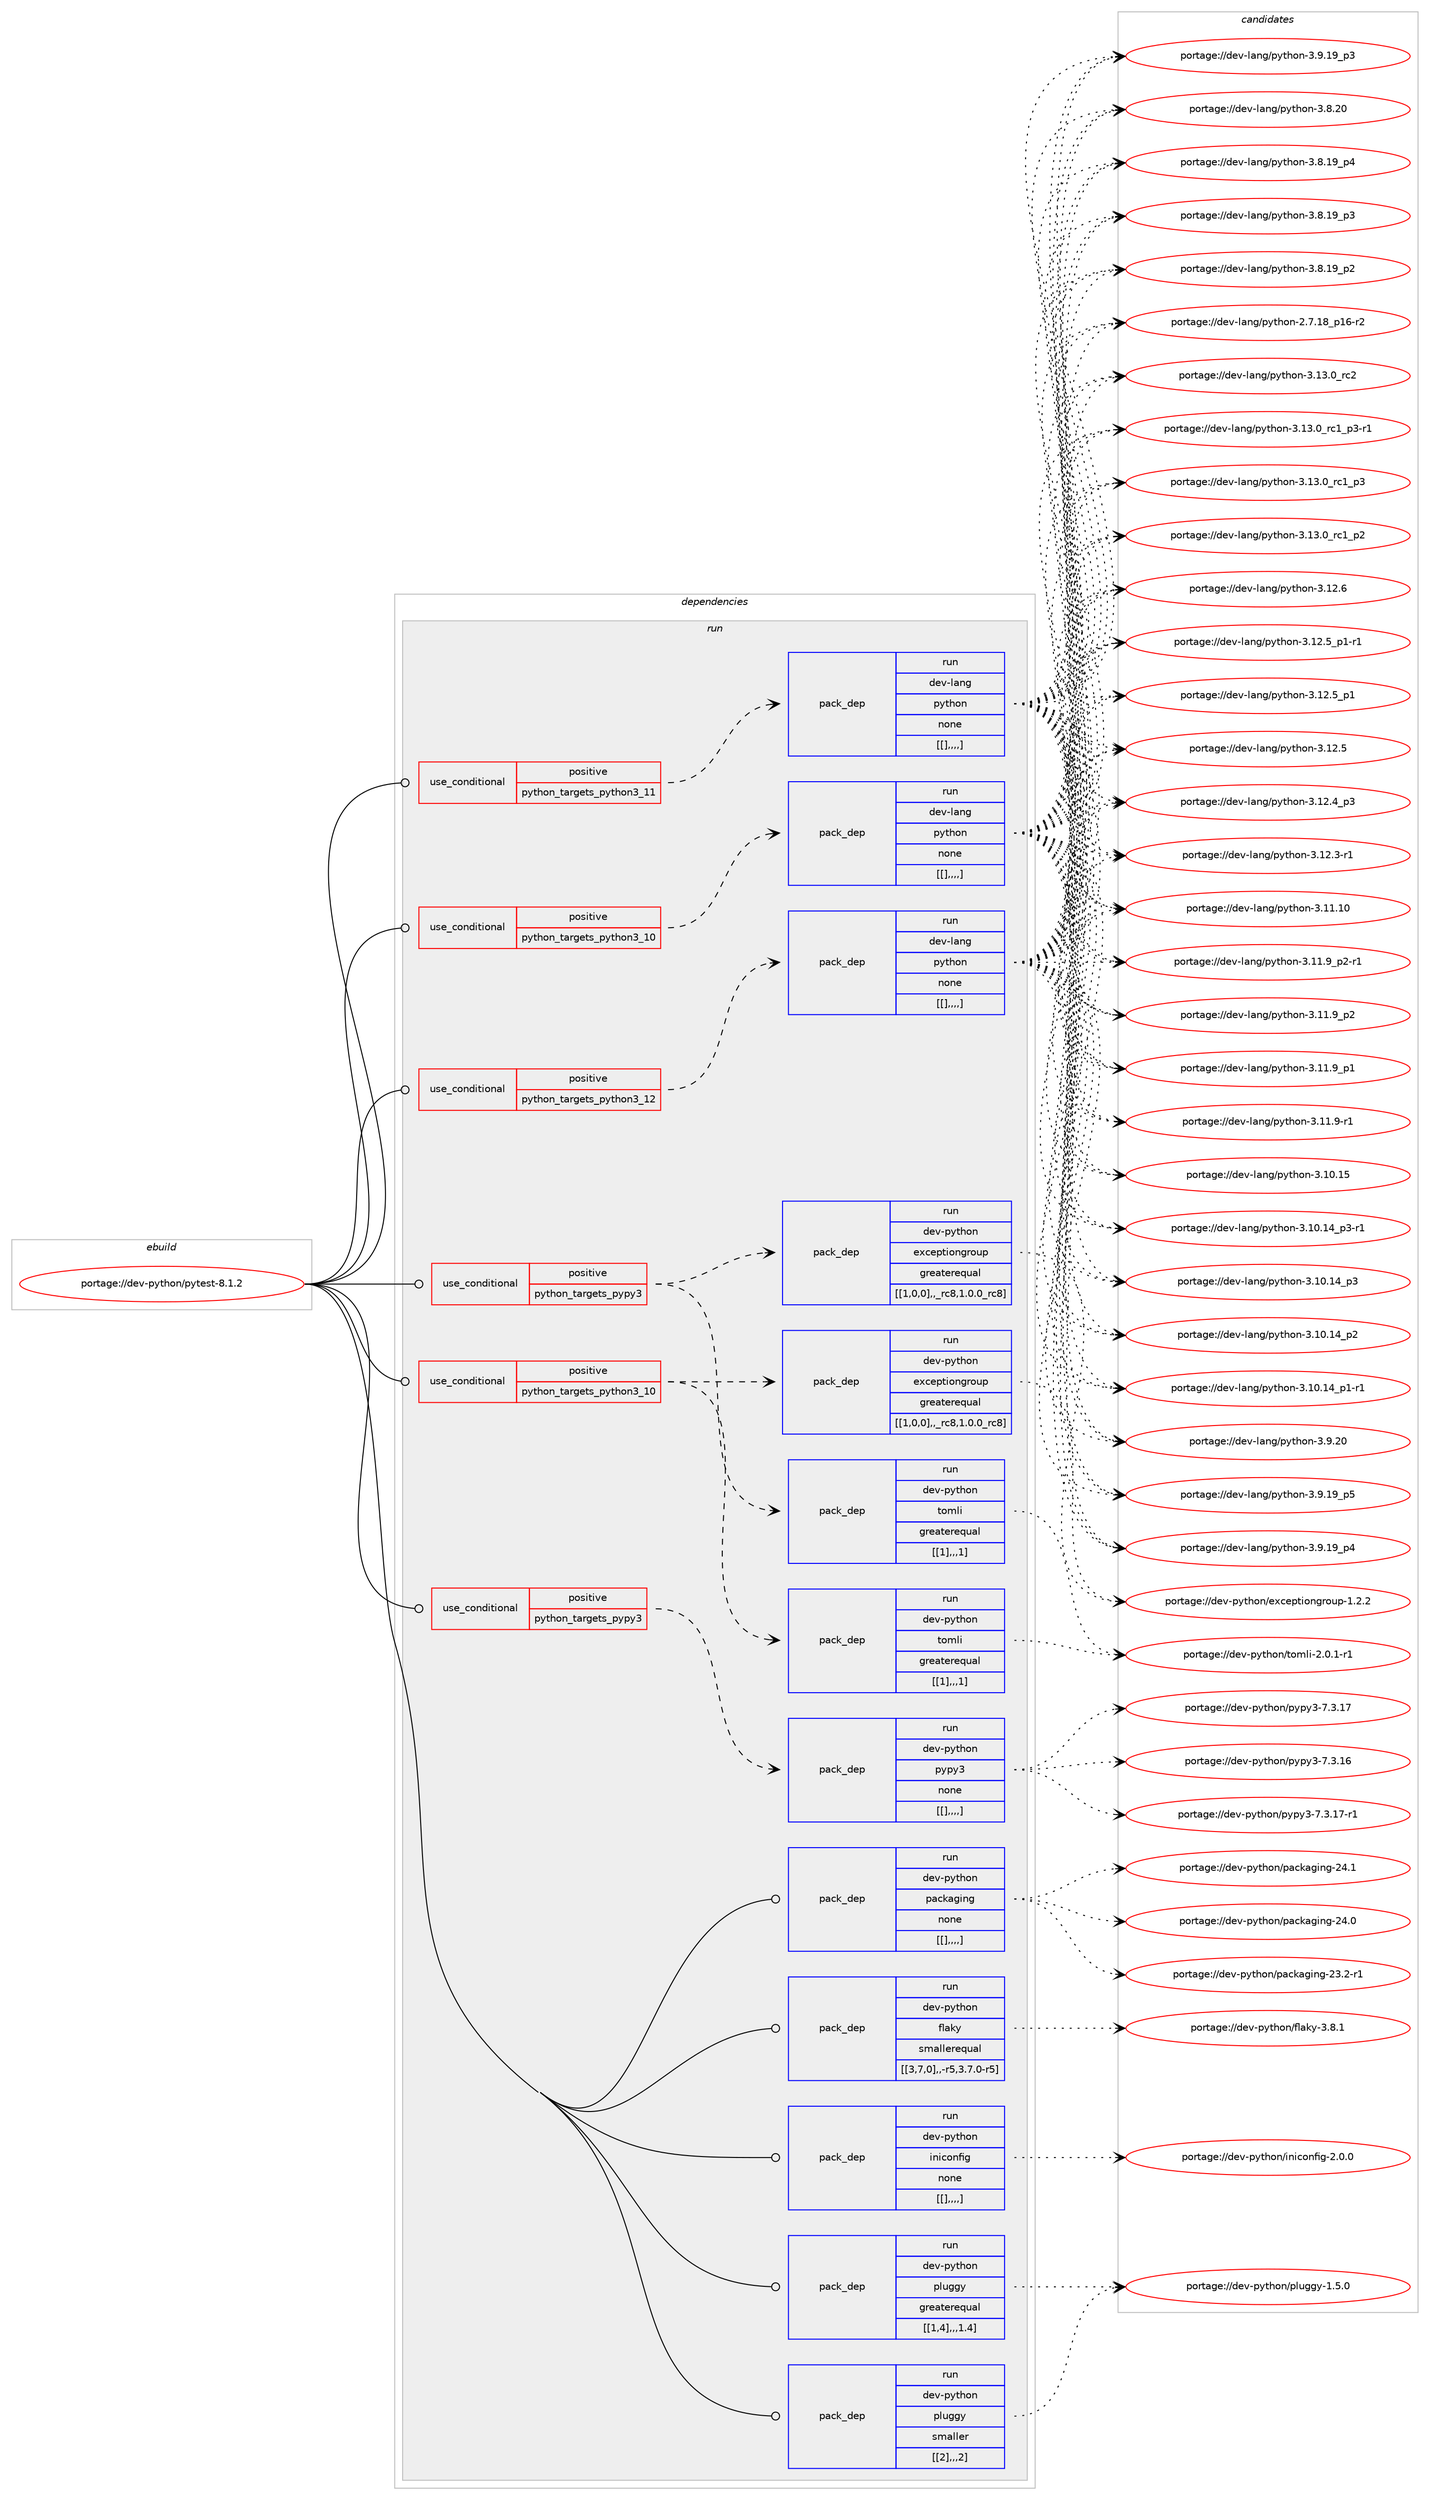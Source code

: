 digraph prolog {

# *************
# Graph options
# *************

newrank=true;
concentrate=true;
compound=true;
graph [rankdir=LR,fontname=Helvetica,fontsize=10,ranksep=1.5];#, ranksep=2.5, nodesep=0.2];
edge  [arrowhead=vee];
node  [fontname=Helvetica,fontsize=10];

# **********
# The ebuild
# **********

subgraph cluster_leftcol {
color=gray;
label=<<i>ebuild</i>>;
id [label="portage://dev-python/pytest-8.1.2", color=red, width=4, href="../dev-python/pytest-8.1.2.svg"];
}

# ****************
# The dependencies
# ****************

subgraph cluster_midcol {
color=gray;
label=<<i>dependencies</i>>;
subgraph cluster_compile {
fillcolor="#eeeeee";
style=filled;
label=<<i>compile</i>>;
}
subgraph cluster_compileandrun {
fillcolor="#eeeeee";
style=filled;
label=<<i>compile and run</i>>;
}
subgraph cluster_run {
fillcolor="#eeeeee";
style=filled;
label=<<i>run</i>>;
subgraph cond38707 {
dependency160571 [label=<<TABLE BORDER="0" CELLBORDER="1" CELLSPACING="0" CELLPADDING="4"><TR><TD ROWSPAN="3" CELLPADDING="10">use_conditional</TD></TR><TR><TD>positive</TD></TR><TR><TD>python_targets_pypy3</TD></TR></TABLE>>, shape=none, color=red];
subgraph pack120608 {
dependency160572 [label=<<TABLE BORDER="0" CELLBORDER="1" CELLSPACING="0" CELLPADDING="4" WIDTH="220"><TR><TD ROWSPAN="6" CELLPADDING="30">pack_dep</TD></TR><TR><TD WIDTH="110">run</TD></TR><TR><TD>dev-python</TD></TR><TR><TD>exceptiongroup</TD></TR><TR><TD>greaterequal</TD></TR><TR><TD>[[1,0,0],,_rc8,1.0.0_rc8]</TD></TR></TABLE>>, shape=none, color=blue];
}
dependency160571:e -> dependency160572:w [weight=20,style="dashed",arrowhead="vee"];
subgraph pack120609 {
dependency160573 [label=<<TABLE BORDER="0" CELLBORDER="1" CELLSPACING="0" CELLPADDING="4" WIDTH="220"><TR><TD ROWSPAN="6" CELLPADDING="30">pack_dep</TD></TR><TR><TD WIDTH="110">run</TD></TR><TR><TD>dev-python</TD></TR><TR><TD>tomli</TD></TR><TR><TD>greaterequal</TD></TR><TR><TD>[[1],,,1]</TD></TR></TABLE>>, shape=none, color=blue];
}
dependency160571:e -> dependency160573:w [weight=20,style="dashed",arrowhead="vee"];
}
id:e -> dependency160571:w [weight=20,style="solid",arrowhead="odot"];
subgraph cond38708 {
dependency160574 [label=<<TABLE BORDER="0" CELLBORDER="1" CELLSPACING="0" CELLPADDING="4"><TR><TD ROWSPAN="3" CELLPADDING="10">use_conditional</TD></TR><TR><TD>positive</TD></TR><TR><TD>python_targets_pypy3</TD></TR></TABLE>>, shape=none, color=red];
subgraph pack120610 {
dependency160575 [label=<<TABLE BORDER="0" CELLBORDER="1" CELLSPACING="0" CELLPADDING="4" WIDTH="220"><TR><TD ROWSPAN="6" CELLPADDING="30">pack_dep</TD></TR><TR><TD WIDTH="110">run</TD></TR><TR><TD>dev-python</TD></TR><TR><TD>pypy3</TD></TR><TR><TD>none</TD></TR><TR><TD>[[],,,,]</TD></TR></TABLE>>, shape=none, color=blue];
}
dependency160574:e -> dependency160575:w [weight=20,style="dashed",arrowhead="vee"];
}
id:e -> dependency160574:w [weight=20,style="solid",arrowhead="odot"];
subgraph cond38709 {
dependency160576 [label=<<TABLE BORDER="0" CELLBORDER="1" CELLSPACING="0" CELLPADDING="4"><TR><TD ROWSPAN="3" CELLPADDING="10">use_conditional</TD></TR><TR><TD>positive</TD></TR><TR><TD>python_targets_python3_10</TD></TR></TABLE>>, shape=none, color=red];
subgraph pack120611 {
dependency160577 [label=<<TABLE BORDER="0" CELLBORDER="1" CELLSPACING="0" CELLPADDING="4" WIDTH="220"><TR><TD ROWSPAN="6" CELLPADDING="30">pack_dep</TD></TR><TR><TD WIDTH="110">run</TD></TR><TR><TD>dev-lang</TD></TR><TR><TD>python</TD></TR><TR><TD>none</TD></TR><TR><TD>[[],,,,]</TD></TR></TABLE>>, shape=none, color=blue];
}
dependency160576:e -> dependency160577:w [weight=20,style="dashed",arrowhead="vee"];
}
id:e -> dependency160576:w [weight=20,style="solid",arrowhead="odot"];
subgraph cond38710 {
dependency160578 [label=<<TABLE BORDER="0" CELLBORDER="1" CELLSPACING="0" CELLPADDING="4"><TR><TD ROWSPAN="3" CELLPADDING="10">use_conditional</TD></TR><TR><TD>positive</TD></TR><TR><TD>python_targets_python3_10</TD></TR></TABLE>>, shape=none, color=red];
subgraph pack120612 {
dependency160579 [label=<<TABLE BORDER="0" CELLBORDER="1" CELLSPACING="0" CELLPADDING="4" WIDTH="220"><TR><TD ROWSPAN="6" CELLPADDING="30">pack_dep</TD></TR><TR><TD WIDTH="110">run</TD></TR><TR><TD>dev-python</TD></TR><TR><TD>exceptiongroup</TD></TR><TR><TD>greaterequal</TD></TR><TR><TD>[[1,0,0],,_rc8,1.0.0_rc8]</TD></TR></TABLE>>, shape=none, color=blue];
}
dependency160578:e -> dependency160579:w [weight=20,style="dashed",arrowhead="vee"];
subgraph pack120613 {
dependency160580 [label=<<TABLE BORDER="0" CELLBORDER="1" CELLSPACING="0" CELLPADDING="4" WIDTH="220"><TR><TD ROWSPAN="6" CELLPADDING="30">pack_dep</TD></TR><TR><TD WIDTH="110">run</TD></TR><TR><TD>dev-python</TD></TR><TR><TD>tomli</TD></TR><TR><TD>greaterequal</TD></TR><TR><TD>[[1],,,1]</TD></TR></TABLE>>, shape=none, color=blue];
}
dependency160578:e -> dependency160580:w [weight=20,style="dashed",arrowhead="vee"];
}
id:e -> dependency160578:w [weight=20,style="solid",arrowhead="odot"];
subgraph cond38711 {
dependency160581 [label=<<TABLE BORDER="0" CELLBORDER="1" CELLSPACING="0" CELLPADDING="4"><TR><TD ROWSPAN="3" CELLPADDING="10">use_conditional</TD></TR><TR><TD>positive</TD></TR><TR><TD>python_targets_python3_11</TD></TR></TABLE>>, shape=none, color=red];
subgraph pack120614 {
dependency160582 [label=<<TABLE BORDER="0" CELLBORDER="1" CELLSPACING="0" CELLPADDING="4" WIDTH="220"><TR><TD ROWSPAN="6" CELLPADDING="30">pack_dep</TD></TR><TR><TD WIDTH="110">run</TD></TR><TR><TD>dev-lang</TD></TR><TR><TD>python</TD></TR><TR><TD>none</TD></TR><TR><TD>[[],,,,]</TD></TR></TABLE>>, shape=none, color=blue];
}
dependency160581:e -> dependency160582:w [weight=20,style="dashed",arrowhead="vee"];
}
id:e -> dependency160581:w [weight=20,style="solid",arrowhead="odot"];
subgraph cond38712 {
dependency160583 [label=<<TABLE BORDER="0" CELLBORDER="1" CELLSPACING="0" CELLPADDING="4"><TR><TD ROWSPAN="3" CELLPADDING="10">use_conditional</TD></TR><TR><TD>positive</TD></TR><TR><TD>python_targets_python3_12</TD></TR></TABLE>>, shape=none, color=red];
subgraph pack120615 {
dependency160584 [label=<<TABLE BORDER="0" CELLBORDER="1" CELLSPACING="0" CELLPADDING="4" WIDTH="220"><TR><TD ROWSPAN="6" CELLPADDING="30">pack_dep</TD></TR><TR><TD WIDTH="110">run</TD></TR><TR><TD>dev-lang</TD></TR><TR><TD>python</TD></TR><TR><TD>none</TD></TR><TR><TD>[[],,,,]</TD></TR></TABLE>>, shape=none, color=blue];
}
dependency160583:e -> dependency160584:w [weight=20,style="dashed",arrowhead="vee"];
}
id:e -> dependency160583:w [weight=20,style="solid",arrowhead="odot"];
subgraph pack120616 {
dependency160585 [label=<<TABLE BORDER="0" CELLBORDER="1" CELLSPACING="0" CELLPADDING="4" WIDTH="220"><TR><TD ROWSPAN="6" CELLPADDING="30">pack_dep</TD></TR><TR><TD WIDTH="110">run</TD></TR><TR><TD>dev-python</TD></TR><TR><TD>iniconfig</TD></TR><TR><TD>none</TD></TR><TR><TD>[[],,,,]</TD></TR></TABLE>>, shape=none, color=blue];
}
id:e -> dependency160585:w [weight=20,style="solid",arrowhead="odot"];
subgraph pack120617 {
dependency160586 [label=<<TABLE BORDER="0" CELLBORDER="1" CELLSPACING="0" CELLPADDING="4" WIDTH="220"><TR><TD ROWSPAN="6" CELLPADDING="30">pack_dep</TD></TR><TR><TD WIDTH="110">run</TD></TR><TR><TD>dev-python</TD></TR><TR><TD>packaging</TD></TR><TR><TD>none</TD></TR><TR><TD>[[],,,,]</TD></TR></TABLE>>, shape=none, color=blue];
}
id:e -> dependency160586:w [weight=20,style="solid",arrowhead="odot"];
subgraph pack120618 {
dependency160587 [label=<<TABLE BORDER="0" CELLBORDER="1" CELLSPACING="0" CELLPADDING="4" WIDTH="220"><TR><TD ROWSPAN="6" CELLPADDING="30">pack_dep</TD></TR><TR><TD WIDTH="110">run</TD></TR><TR><TD>dev-python</TD></TR><TR><TD>pluggy</TD></TR><TR><TD>greaterequal</TD></TR><TR><TD>[[1,4],,,1.4]</TD></TR></TABLE>>, shape=none, color=blue];
}
id:e -> dependency160587:w [weight=20,style="solid",arrowhead="odot"];
subgraph pack120619 {
dependency160588 [label=<<TABLE BORDER="0" CELLBORDER="1" CELLSPACING="0" CELLPADDING="4" WIDTH="220"><TR><TD ROWSPAN="6" CELLPADDING="30">pack_dep</TD></TR><TR><TD WIDTH="110">run</TD></TR><TR><TD>dev-python</TD></TR><TR><TD>pluggy</TD></TR><TR><TD>smaller</TD></TR><TR><TD>[[2],,,2]</TD></TR></TABLE>>, shape=none, color=blue];
}
id:e -> dependency160588:w [weight=20,style="solid",arrowhead="odot"];
subgraph pack120620 {
dependency160589 [label=<<TABLE BORDER="0" CELLBORDER="1" CELLSPACING="0" CELLPADDING="4" WIDTH="220"><TR><TD ROWSPAN="6" CELLPADDING="30">pack_dep</TD></TR><TR><TD WIDTH="110">run</TD></TR><TR><TD>dev-python</TD></TR><TR><TD>flaky</TD></TR><TR><TD>smallerequal</TD></TR><TR><TD>[[3,7,0],,-r5,3.7.0-r5]</TD></TR></TABLE>>, shape=none, color=blue];
}
id:e -> dependency160589:w [weight=20,style="solid",arrowhead="odot"];
}
}

# **************
# The candidates
# **************

subgraph cluster_choices {
rank=same;
color=gray;
label=<<i>candidates</i>>;

subgraph choice120608 {
color=black;
nodesep=1;
choice100101118451121211161041111104710112099101112116105111110103114111117112454946504650 [label="portage://dev-python/exceptiongroup-1.2.2", color=red, width=4,href="../dev-python/exceptiongroup-1.2.2.svg"];
dependency160572:e -> choice100101118451121211161041111104710112099101112116105111110103114111117112454946504650:w [style=dotted,weight="100"];
}
subgraph choice120609 {
color=black;
nodesep=1;
choice10010111845112121116104111110471161111091081054550464846494511449 [label="portage://dev-python/tomli-2.0.1-r1", color=red, width=4,href="../dev-python/tomli-2.0.1-r1.svg"];
dependency160573:e -> choice10010111845112121116104111110471161111091081054550464846494511449:w [style=dotted,weight="100"];
}
subgraph choice120610 {
color=black;
nodesep=1;
choice100101118451121211161041111104711212111212151455546514649554511449 [label="portage://dev-python/pypy3-7.3.17-r1", color=red, width=4,href="../dev-python/pypy3-7.3.17-r1.svg"];
choice10010111845112121116104111110471121211121215145554651464955 [label="portage://dev-python/pypy3-7.3.17", color=red, width=4,href="../dev-python/pypy3-7.3.17.svg"];
choice10010111845112121116104111110471121211121215145554651464954 [label="portage://dev-python/pypy3-7.3.16", color=red, width=4,href="../dev-python/pypy3-7.3.16.svg"];
dependency160575:e -> choice100101118451121211161041111104711212111212151455546514649554511449:w [style=dotted,weight="100"];
dependency160575:e -> choice10010111845112121116104111110471121211121215145554651464955:w [style=dotted,weight="100"];
dependency160575:e -> choice10010111845112121116104111110471121211121215145554651464954:w [style=dotted,weight="100"];
}
subgraph choice120611 {
color=black;
nodesep=1;
choice10010111845108971101034711212111610411111045514649514648951149950 [label="portage://dev-lang/python-3.13.0_rc2", color=red, width=4,href="../dev-lang/python-3.13.0_rc2.svg"];
choice1001011184510897110103471121211161041111104551464951464895114994995112514511449 [label="portage://dev-lang/python-3.13.0_rc1_p3-r1", color=red, width=4,href="../dev-lang/python-3.13.0_rc1_p3-r1.svg"];
choice100101118451089711010347112121116104111110455146495146489511499499511251 [label="portage://dev-lang/python-3.13.0_rc1_p3", color=red, width=4,href="../dev-lang/python-3.13.0_rc1_p3.svg"];
choice100101118451089711010347112121116104111110455146495146489511499499511250 [label="portage://dev-lang/python-3.13.0_rc1_p2", color=red, width=4,href="../dev-lang/python-3.13.0_rc1_p2.svg"];
choice10010111845108971101034711212111610411111045514649504654 [label="portage://dev-lang/python-3.12.6", color=red, width=4,href="../dev-lang/python-3.12.6.svg"];
choice1001011184510897110103471121211161041111104551464950465395112494511449 [label="portage://dev-lang/python-3.12.5_p1-r1", color=red, width=4,href="../dev-lang/python-3.12.5_p1-r1.svg"];
choice100101118451089711010347112121116104111110455146495046539511249 [label="portage://dev-lang/python-3.12.5_p1", color=red, width=4,href="../dev-lang/python-3.12.5_p1.svg"];
choice10010111845108971101034711212111610411111045514649504653 [label="portage://dev-lang/python-3.12.5", color=red, width=4,href="../dev-lang/python-3.12.5.svg"];
choice100101118451089711010347112121116104111110455146495046529511251 [label="portage://dev-lang/python-3.12.4_p3", color=red, width=4,href="../dev-lang/python-3.12.4_p3.svg"];
choice100101118451089711010347112121116104111110455146495046514511449 [label="portage://dev-lang/python-3.12.3-r1", color=red, width=4,href="../dev-lang/python-3.12.3-r1.svg"];
choice1001011184510897110103471121211161041111104551464949464948 [label="portage://dev-lang/python-3.11.10", color=red, width=4,href="../dev-lang/python-3.11.10.svg"];
choice1001011184510897110103471121211161041111104551464949465795112504511449 [label="portage://dev-lang/python-3.11.9_p2-r1", color=red, width=4,href="../dev-lang/python-3.11.9_p2-r1.svg"];
choice100101118451089711010347112121116104111110455146494946579511250 [label="portage://dev-lang/python-3.11.9_p2", color=red, width=4,href="../dev-lang/python-3.11.9_p2.svg"];
choice100101118451089711010347112121116104111110455146494946579511249 [label="portage://dev-lang/python-3.11.9_p1", color=red, width=4,href="../dev-lang/python-3.11.9_p1.svg"];
choice100101118451089711010347112121116104111110455146494946574511449 [label="portage://dev-lang/python-3.11.9-r1", color=red, width=4,href="../dev-lang/python-3.11.9-r1.svg"];
choice1001011184510897110103471121211161041111104551464948464953 [label="portage://dev-lang/python-3.10.15", color=red, width=4,href="../dev-lang/python-3.10.15.svg"];
choice100101118451089711010347112121116104111110455146494846495295112514511449 [label="portage://dev-lang/python-3.10.14_p3-r1", color=red, width=4,href="../dev-lang/python-3.10.14_p3-r1.svg"];
choice10010111845108971101034711212111610411111045514649484649529511251 [label="portage://dev-lang/python-3.10.14_p3", color=red, width=4,href="../dev-lang/python-3.10.14_p3.svg"];
choice10010111845108971101034711212111610411111045514649484649529511250 [label="portage://dev-lang/python-3.10.14_p2", color=red, width=4,href="../dev-lang/python-3.10.14_p2.svg"];
choice100101118451089711010347112121116104111110455146494846495295112494511449 [label="portage://dev-lang/python-3.10.14_p1-r1", color=red, width=4,href="../dev-lang/python-3.10.14_p1-r1.svg"];
choice10010111845108971101034711212111610411111045514657465048 [label="portage://dev-lang/python-3.9.20", color=red, width=4,href="../dev-lang/python-3.9.20.svg"];
choice100101118451089711010347112121116104111110455146574649579511253 [label="portage://dev-lang/python-3.9.19_p5", color=red, width=4,href="../dev-lang/python-3.9.19_p5.svg"];
choice100101118451089711010347112121116104111110455146574649579511252 [label="portage://dev-lang/python-3.9.19_p4", color=red, width=4,href="../dev-lang/python-3.9.19_p4.svg"];
choice100101118451089711010347112121116104111110455146574649579511251 [label="portage://dev-lang/python-3.9.19_p3", color=red, width=4,href="../dev-lang/python-3.9.19_p3.svg"];
choice10010111845108971101034711212111610411111045514656465048 [label="portage://dev-lang/python-3.8.20", color=red, width=4,href="../dev-lang/python-3.8.20.svg"];
choice100101118451089711010347112121116104111110455146564649579511252 [label="portage://dev-lang/python-3.8.19_p4", color=red, width=4,href="../dev-lang/python-3.8.19_p4.svg"];
choice100101118451089711010347112121116104111110455146564649579511251 [label="portage://dev-lang/python-3.8.19_p3", color=red, width=4,href="../dev-lang/python-3.8.19_p3.svg"];
choice100101118451089711010347112121116104111110455146564649579511250 [label="portage://dev-lang/python-3.8.19_p2", color=red, width=4,href="../dev-lang/python-3.8.19_p2.svg"];
choice100101118451089711010347112121116104111110455046554649569511249544511450 [label="portage://dev-lang/python-2.7.18_p16-r2", color=red, width=4,href="../dev-lang/python-2.7.18_p16-r2.svg"];
dependency160577:e -> choice10010111845108971101034711212111610411111045514649514648951149950:w [style=dotted,weight="100"];
dependency160577:e -> choice1001011184510897110103471121211161041111104551464951464895114994995112514511449:w [style=dotted,weight="100"];
dependency160577:e -> choice100101118451089711010347112121116104111110455146495146489511499499511251:w [style=dotted,weight="100"];
dependency160577:e -> choice100101118451089711010347112121116104111110455146495146489511499499511250:w [style=dotted,weight="100"];
dependency160577:e -> choice10010111845108971101034711212111610411111045514649504654:w [style=dotted,weight="100"];
dependency160577:e -> choice1001011184510897110103471121211161041111104551464950465395112494511449:w [style=dotted,weight="100"];
dependency160577:e -> choice100101118451089711010347112121116104111110455146495046539511249:w [style=dotted,weight="100"];
dependency160577:e -> choice10010111845108971101034711212111610411111045514649504653:w [style=dotted,weight="100"];
dependency160577:e -> choice100101118451089711010347112121116104111110455146495046529511251:w [style=dotted,weight="100"];
dependency160577:e -> choice100101118451089711010347112121116104111110455146495046514511449:w [style=dotted,weight="100"];
dependency160577:e -> choice1001011184510897110103471121211161041111104551464949464948:w [style=dotted,weight="100"];
dependency160577:e -> choice1001011184510897110103471121211161041111104551464949465795112504511449:w [style=dotted,weight="100"];
dependency160577:e -> choice100101118451089711010347112121116104111110455146494946579511250:w [style=dotted,weight="100"];
dependency160577:e -> choice100101118451089711010347112121116104111110455146494946579511249:w [style=dotted,weight="100"];
dependency160577:e -> choice100101118451089711010347112121116104111110455146494946574511449:w [style=dotted,weight="100"];
dependency160577:e -> choice1001011184510897110103471121211161041111104551464948464953:w [style=dotted,weight="100"];
dependency160577:e -> choice100101118451089711010347112121116104111110455146494846495295112514511449:w [style=dotted,weight="100"];
dependency160577:e -> choice10010111845108971101034711212111610411111045514649484649529511251:w [style=dotted,weight="100"];
dependency160577:e -> choice10010111845108971101034711212111610411111045514649484649529511250:w [style=dotted,weight="100"];
dependency160577:e -> choice100101118451089711010347112121116104111110455146494846495295112494511449:w [style=dotted,weight="100"];
dependency160577:e -> choice10010111845108971101034711212111610411111045514657465048:w [style=dotted,weight="100"];
dependency160577:e -> choice100101118451089711010347112121116104111110455146574649579511253:w [style=dotted,weight="100"];
dependency160577:e -> choice100101118451089711010347112121116104111110455146574649579511252:w [style=dotted,weight="100"];
dependency160577:e -> choice100101118451089711010347112121116104111110455146574649579511251:w [style=dotted,weight="100"];
dependency160577:e -> choice10010111845108971101034711212111610411111045514656465048:w [style=dotted,weight="100"];
dependency160577:e -> choice100101118451089711010347112121116104111110455146564649579511252:w [style=dotted,weight="100"];
dependency160577:e -> choice100101118451089711010347112121116104111110455146564649579511251:w [style=dotted,weight="100"];
dependency160577:e -> choice100101118451089711010347112121116104111110455146564649579511250:w [style=dotted,weight="100"];
dependency160577:e -> choice100101118451089711010347112121116104111110455046554649569511249544511450:w [style=dotted,weight="100"];
}
subgraph choice120612 {
color=black;
nodesep=1;
choice100101118451121211161041111104710112099101112116105111110103114111117112454946504650 [label="portage://dev-python/exceptiongroup-1.2.2", color=red, width=4,href="../dev-python/exceptiongroup-1.2.2.svg"];
dependency160579:e -> choice100101118451121211161041111104710112099101112116105111110103114111117112454946504650:w [style=dotted,weight="100"];
}
subgraph choice120613 {
color=black;
nodesep=1;
choice10010111845112121116104111110471161111091081054550464846494511449 [label="portage://dev-python/tomli-2.0.1-r1", color=red, width=4,href="../dev-python/tomli-2.0.1-r1.svg"];
dependency160580:e -> choice10010111845112121116104111110471161111091081054550464846494511449:w [style=dotted,weight="100"];
}
subgraph choice120614 {
color=black;
nodesep=1;
choice10010111845108971101034711212111610411111045514649514648951149950 [label="portage://dev-lang/python-3.13.0_rc2", color=red, width=4,href="../dev-lang/python-3.13.0_rc2.svg"];
choice1001011184510897110103471121211161041111104551464951464895114994995112514511449 [label="portage://dev-lang/python-3.13.0_rc1_p3-r1", color=red, width=4,href="../dev-lang/python-3.13.0_rc1_p3-r1.svg"];
choice100101118451089711010347112121116104111110455146495146489511499499511251 [label="portage://dev-lang/python-3.13.0_rc1_p3", color=red, width=4,href="../dev-lang/python-3.13.0_rc1_p3.svg"];
choice100101118451089711010347112121116104111110455146495146489511499499511250 [label="portage://dev-lang/python-3.13.0_rc1_p2", color=red, width=4,href="../dev-lang/python-3.13.0_rc1_p2.svg"];
choice10010111845108971101034711212111610411111045514649504654 [label="portage://dev-lang/python-3.12.6", color=red, width=4,href="../dev-lang/python-3.12.6.svg"];
choice1001011184510897110103471121211161041111104551464950465395112494511449 [label="portage://dev-lang/python-3.12.5_p1-r1", color=red, width=4,href="../dev-lang/python-3.12.5_p1-r1.svg"];
choice100101118451089711010347112121116104111110455146495046539511249 [label="portage://dev-lang/python-3.12.5_p1", color=red, width=4,href="../dev-lang/python-3.12.5_p1.svg"];
choice10010111845108971101034711212111610411111045514649504653 [label="portage://dev-lang/python-3.12.5", color=red, width=4,href="../dev-lang/python-3.12.5.svg"];
choice100101118451089711010347112121116104111110455146495046529511251 [label="portage://dev-lang/python-3.12.4_p3", color=red, width=4,href="../dev-lang/python-3.12.4_p3.svg"];
choice100101118451089711010347112121116104111110455146495046514511449 [label="portage://dev-lang/python-3.12.3-r1", color=red, width=4,href="../dev-lang/python-3.12.3-r1.svg"];
choice1001011184510897110103471121211161041111104551464949464948 [label="portage://dev-lang/python-3.11.10", color=red, width=4,href="../dev-lang/python-3.11.10.svg"];
choice1001011184510897110103471121211161041111104551464949465795112504511449 [label="portage://dev-lang/python-3.11.9_p2-r1", color=red, width=4,href="../dev-lang/python-3.11.9_p2-r1.svg"];
choice100101118451089711010347112121116104111110455146494946579511250 [label="portage://dev-lang/python-3.11.9_p2", color=red, width=4,href="../dev-lang/python-3.11.9_p2.svg"];
choice100101118451089711010347112121116104111110455146494946579511249 [label="portage://dev-lang/python-3.11.9_p1", color=red, width=4,href="../dev-lang/python-3.11.9_p1.svg"];
choice100101118451089711010347112121116104111110455146494946574511449 [label="portage://dev-lang/python-3.11.9-r1", color=red, width=4,href="../dev-lang/python-3.11.9-r1.svg"];
choice1001011184510897110103471121211161041111104551464948464953 [label="portage://dev-lang/python-3.10.15", color=red, width=4,href="../dev-lang/python-3.10.15.svg"];
choice100101118451089711010347112121116104111110455146494846495295112514511449 [label="portage://dev-lang/python-3.10.14_p3-r1", color=red, width=4,href="../dev-lang/python-3.10.14_p3-r1.svg"];
choice10010111845108971101034711212111610411111045514649484649529511251 [label="portage://dev-lang/python-3.10.14_p3", color=red, width=4,href="../dev-lang/python-3.10.14_p3.svg"];
choice10010111845108971101034711212111610411111045514649484649529511250 [label="portage://dev-lang/python-3.10.14_p2", color=red, width=4,href="../dev-lang/python-3.10.14_p2.svg"];
choice100101118451089711010347112121116104111110455146494846495295112494511449 [label="portage://dev-lang/python-3.10.14_p1-r1", color=red, width=4,href="../dev-lang/python-3.10.14_p1-r1.svg"];
choice10010111845108971101034711212111610411111045514657465048 [label="portage://dev-lang/python-3.9.20", color=red, width=4,href="../dev-lang/python-3.9.20.svg"];
choice100101118451089711010347112121116104111110455146574649579511253 [label="portage://dev-lang/python-3.9.19_p5", color=red, width=4,href="../dev-lang/python-3.9.19_p5.svg"];
choice100101118451089711010347112121116104111110455146574649579511252 [label="portage://dev-lang/python-3.9.19_p4", color=red, width=4,href="../dev-lang/python-3.9.19_p4.svg"];
choice100101118451089711010347112121116104111110455146574649579511251 [label="portage://dev-lang/python-3.9.19_p3", color=red, width=4,href="../dev-lang/python-3.9.19_p3.svg"];
choice10010111845108971101034711212111610411111045514656465048 [label="portage://dev-lang/python-3.8.20", color=red, width=4,href="../dev-lang/python-3.8.20.svg"];
choice100101118451089711010347112121116104111110455146564649579511252 [label="portage://dev-lang/python-3.8.19_p4", color=red, width=4,href="../dev-lang/python-3.8.19_p4.svg"];
choice100101118451089711010347112121116104111110455146564649579511251 [label="portage://dev-lang/python-3.8.19_p3", color=red, width=4,href="../dev-lang/python-3.8.19_p3.svg"];
choice100101118451089711010347112121116104111110455146564649579511250 [label="portage://dev-lang/python-3.8.19_p2", color=red, width=4,href="../dev-lang/python-3.8.19_p2.svg"];
choice100101118451089711010347112121116104111110455046554649569511249544511450 [label="portage://dev-lang/python-2.7.18_p16-r2", color=red, width=4,href="../dev-lang/python-2.7.18_p16-r2.svg"];
dependency160582:e -> choice10010111845108971101034711212111610411111045514649514648951149950:w [style=dotted,weight="100"];
dependency160582:e -> choice1001011184510897110103471121211161041111104551464951464895114994995112514511449:w [style=dotted,weight="100"];
dependency160582:e -> choice100101118451089711010347112121116104111110455146495146489511499499511251:w [style=dotted,weight="100"];
dependency160582:e -> choice100101118451089711010347112121116104111110455146495146489511499499511250:w [style=dotted,weight="100"];
dependency160582:e -> choice10010111845108971101034711212111610411111045514649504654:w [style=dotted,weight="100"];
dependency160582:e -> choice1001011184510897110103471121211161041111104551464950465395112494511449:w [style=dotted,weight="100"];
dependency160582:e -> choice100101118451089711010347112121116104111110455146495046539511249:w [style=dotted,weight="100"];
dependency160582:e -> choice10010111845108971101034711212111610411111045514649504653:w [style=dotted,weight="100"];
dependency160582:e -> choice100101118451089711010347112121116104111110455146495046529511251:w [style=dotted,weight="100"];
dependency160582:e -> choice100101118451089711010347112121116104111110455146495046514511449:w [style=dotted,weight="100"];
dependency160582:e -> choice1001011184510897110103471121211161041111104551464949464948:w [style=dotted,weight="100"];
dependency160582:e -> choice1001011184510897110103471121211161041111104551464949465795112504511449:w [style=dotted,weight="100"];
dependency160582:e -> choice100101118451089711010347112121116104111110455146494946579511250:w [style=dotted,weight="100"];
dependency160582:e -> choice100101118451089711010347112121116104111110455146494946579511249:w [style=dotted,weight="100"];
dependency160582:e -> choice100101118451089711010347112121116104111110455146494946574511449:w [style=dotted,weight="100"];
dependency160582:e -> choice1001011184510897110103471121211161041111104551464948464953:w [style=dotted,weight="100"];
dependency160582:e -> choice100101118451089711010347112121116104111110455146494846495295112514511449:w [style=dotted,weight="100"];
dependency160582:e -> choice10010111845108971101034711212111610411111045514649484649529511251:w [style=dotted,weight="100"];
dependency160582:e -> choice10010111845108971101034711212111610411111045514649484649529511250:w [style=dotted,weight="100"];
dependency160582:e -> choice100101118451089711010347112121116104111110455146494846495295112494511449:w [style=dotted,weight="100"];
dependency160582:e -> choice10010111845108971101034711212111610411111045514657465048:w [style=dotted,weight="100"];
dependency160582:e -> choice100101118451089711010347112121116104111110455146574649579511253:w [style=dotted,weight="100"];
dependency160582:e -> choice100101118451089711010347112121116104111110455146574649579511252:w [style=dotted,weight="100"];
dependency160582:e -> choice100101118451089711010347112121116104111110455146574649579511251:w [style=dotted,weight="100"];
dependency160582:e -> choice10010111845108971101034711212111610411111045514656465048:w [style=dotted,weight="100"];
dependency160582:e -> choice100101118451089711010347112121116104111110455146564649579511252:w [style=dotted,weight="100"];
dependency160582:e -> choice100101118451089711010347112121116104111110455146564649579511251:w [style=dotted,weight="100"];
dependency160582:e -> choice100101118451089711010347112121116104111110455146564649579511250:w [style=dotted,weight="100"];
dependency160582:e -> choice100101118451089711010347112121116104111110455046554649569511249544511450:w [style=dotted,weight="100"];
}
subgraph choice120615 {
color=black;
nodesep=1;
choice10010111845108971101034711212111610411111045514649514648951149950 [label="portage://dev-lang/python-3.13.0_rc2", color=red, width=4,href="../dev-lang/python-3.13.0_rc2.svg"];
choice1001011184510897110103471121211161041111104551464951464895114994995112514511449 [label="portage://dev-lang/python-3.13.0_rc1_p3-r1", color=red, width=4,href="../dev-lang/python-3.13.0_rc1_p3-r1.svg"];
choice100101118451089711010347112121116104111110455146495146489511499499511251 [label="portage://dev-lang/python-3.13.0_rc1_p3", color=red, width=4,href="../dev-lang/python-3.13.0_rc1_p3.svg"];
choice100101118451089711010347112121116104111110455146495146489511499499511250 [label="portage://dev-lang/python-3.13.0_rc1_p2", color=red, width=4,href="../dev-lang/python-3.13.0_rc1_p2.svg"];
choice10010111845108971101034711212111610411111045514649504654 [label="portage://dev-lang/python-3.12.6", color=red, width=4,href="../dev-lang/python-3.12.6.svg"];
choice1001011184510897110103471121211161041111104551464950465395112494511449 [label="portage://dev-lang/python-3.12.5_p1-r1", color=red, width=4,href="../dev-lang/python-3.12.5_p1-r1.svg"];
choice100101118451089711010347112121116104111110455146495046539511249 [label="portage://dev-lang/python-3.12.5_p1", color=red, width=4,href="../dev-lang/python-3.12.5_p1.svg"];
choice10010111845108971101034711212111610411111045514649504653 [label="portage://dev-lang/python-3.12.5", color=red, width=4,href="../dev-lang/python-3.12.5.svg"];
choice100101118451089711010347112121116104111110455146495046529511251 [label="portage://dev-lang/python-3.12.4_p3", color=red, width=4,href="../dev-lang/python-3.12.4_p3.svg"];
choice100101118451089711010347112121116104111110455146495046514511449 [label="portage://dev-lang/python-3.12.3-r1", color=red, width=4,href="../dev-lang/python-3.12.3-r1.svg"];
choice1001011184510897110103471121211161041111104551464949464948 [label="portage://dev-lang/python-3.11.10", color=red, width=4,href="../dev-lang/python-3.11.10.svg"];
choice1001011184510897110103471121211161041111104551464949465795112504511449 [label="portage://dev-lang/python-3.11.9_p2-r1", color=red, width=4,href="../dev-lang/python-3.11.9_p2-r1.svg"];
choice100101118451089711010347112121116104111110455146494946579511250 [label="portage://dev-lang/python-3.11.9_p2", color=red, width=4,href="../dev-lang/python-3.11.9_p2.svg"];
choice100101118451089711010347112121116104111110455146494946579511249 [label="portage://dev-lang/python-3.11.9_p1", color=red, width=4,href="../dev-lang/python-3.11.9_p1.svg"];
choice100101118451089711010347112121116104111110455146494946574511449 [label="portage://dev-lang/python-3.11.9-r1", color=red, width=4,href="../dev-lang/python-3.11.9-r1.svg"];
choice1001011184510897110103471121211161041111104551464948464953 [label="portage://dev-lang/python-3.10.15", color=red, width=4,href="../dev-lang/python-3.10.15.svg"];
choice100101118451089711010347112121116104111110455146494846495295112514511449 [label="portage://dev-lang/python-3.10.14_p3-r1", color=red, width=4,href="../dev-lang/python-3.10.14_p3-r1.svg"];
choice10010111845108971101034711212111610411111045514649484649529511251 [label="portage://dev-lang/python-3.10.14_p3", color=red, width=4,href="../dev-lang/python-3.10.14_p3.svg"];
choice10010111845108971101034711212111610411111045514649484649529511250 [label="portage://dev-lang/python-3.10.14_p2", color=red, width=4,href="../dev-lang/python-3.10.14_p2.svg"];
choice100101118451089711010347112121116104111110455146494846495295112494511449 [label="portage://dev-lang/python-3.10.14_p1-r1", color=red, width=4,href="../dev-lang/python-3.10.14_p1-r1.svg"];
choice10010111845108971101034711212111610411111045514657465048 [label="portage://dev-lang/python-3.9.20", color=red, width=4,href="../dev-lang/python-3.9.20.svg"];
choice100101118451089711010347112121116104111110455146574649579511253 [label="portage://dev-lang/python-3.9.19_p5", color=red, width=4,href="../dev-lang/python-3.9.19_p5.svg"];
choice100101118451089711010347112121116104111110455146574649579511252 [label="portage://dev-lang/python-3.9.19_p4", color=red, width=4,href="../dev-lang/python-3.9.19_p4.svg"];
choice100101118451089711010347112121116104111110455146574649579511251 [label="portage://dev-lang/python-3.9.19_p3", color=red, width=4,href="../dev-lang/python-3.9.19_p3.svg"];
choice10010111845108971101034711212111610411111045514656465048 [label="portage://dev-lang/python-3.8.20", color=red, width=4,href="../dev-lang/python-3.8.20.svg"];
choice100101118451089711010347112121116104111110455146564649579511252 [label="portage://dev-lang/python-3.8.19_p4", color=red, width=4,href="../dev-lang/python-3.8.19_p4.svg"];
choice100101118451089711010347112121116104111110455146564649579511251 [label="portage://dev-lang/python-3.8.19_p3", color=red, width=4,href="../dev-lang/python-3.8.19_p3.svg"];
choice100101118451089711010347112121116104111110455146564649579511250 [label="portage://dev-lang/python-3.8.19_p2", color=red, width=4,href="../dev-lang/python-3.8.19_p2.svg"];
choice100101118451089711010347112121116104111110455046554649569511249544511450 [label="portage://dev-lang/python-2.7.18_p16-r2", color=red, width=4,href="../dev-lang/python-2.7.18_p16-r2.svg"];
dependency160584:e -> choice10010111845108971101034711212111610411111045514649514648951149950:w [style=dotted,weight="100"];
dependency160584:e -> choice1001011184510897110103471121211161041111104551464951464895114994995112514511449:w [style=dotted,weight="100"];
dependency160584:e -> choice100101118451089711010347112121116104111110455146495146489511499499511251:w [style=dotted,weight="100"];
dependency160584:e -> choice100101118451089711010347112121116104111110455146495146489511499499511250:w [style=dotted,weight="100"];
dependency160584:e -> choice10010111845108971101034711212111610411111045514649504654:w [style=dotted,weight="100"];
dependency160584:e -> choice1001011184510897110103471121211161041111104551464950465395112494511449:w [style=dotted,weight="100"];
dependency160584:e -> choice100101118451089711010347112121116104111110455146495046539511249:w [style=dotted,weight="100"];
dependency160584:e -> choice10010111845108971101034711212111610411111045514649504653:w [style=dotted,weight="100"];
dependency160584:e -> choice100101118451089711010347112121116104111110455146495046529511251:w [style=dotted,weight="100"];
dependency160584:e -> choice100101118451089711010347112121116104111110455146495046514511449:w [style=dotted,weight="100"];
dependency160584:e -> choice1001011184510897110103471121211161041111104551464949464948:w [style=dotted,weight="100"];
dependency160584:e -> choice1001011184510897110103471121211161041111104551464949465795112504511449:w [style=dotted,weight="100"];
dependency160584:e -> choice100101118451089711010347112121116104111110455146494946579511250:w [style=dotted,weight="100"];
dependency160584:e -> choice100101118451089711010347112121116104111110455146494946579511249:w [style=dotted,weight="100"];
dependency160584:e -> choice100101118451089711010347112121116104111110455146494946574511449:w [style=dotted,weight="100"];
dependency160584:e -> choice1001011184510897110103471121211161041111104551464948464953:w [style=dotted,weight="100"];
dependency160584:e -> choice100101118451089711010347112121116104111110455146494846495295112514511449:w [style=dotted,weight="100"];
dependency160584:e -> choice10010111845108971101034711212111610411111045514649484649529511251:w [style=dotted,weight="100"];
dependency160584:e -> choice10010111845108971101034711212111610411111045514649484649529511250:w [style=dotted,weight="100"];
dependency160584:e -> choice100101118451089711010347112121116104111110455146494846495295112494511449:w [style=dotted,weight="100"];
dependency160584:e -> choice10010111845108971101034711212111610411111045514657465048:w [style=dotted,weight="100"];
dependency160584:e -> choice100101118451089711010347112121116104111110455146574649579511253:w [style=dotted,weight="100"];
dependency160584:e -> choice100101118451089711010347112121116104111110455146574649579511252:w [style=dotted,weight="100"];
dependency160584:e -> choice100101118451089711010347112121116104111110455146574649579511251:w [style=dotted,weight="100"];
dependency160584:e -> choice10010111845108971101034711212111610411111045514656465048:w [style=dotted,weight="100"];
dependency160584:e -> choice100101118451089711010347112121116104111110455146564649579511252:w [style=dotted,weight="100"];
dependency160584:e -> choice100101118451089711010347112121116104111110455146564649579511251:w [style=dotted,weight="100"];
dependency160584:e -> choice100101118451089711010347112121116104111110455146564649579511250:w [style=dotted,weight="100"];
dependency160584:e -> choice100101118451089711010347112121116104111110455046554649569511249544511450:w [style=dotted,weight="100"];
}
subgraph choice120616 {
color=black;
nodesep=1;
choice100101118451121211161041111104710511010599111110102105103455046484648 [label="portage://dev-python/iniconfig-2.0.0", color=red, width=4,href="../dev-python/iniconfig-2.0.0.svg"];
dependency160585:e -> choice100101118451121211161041111104710511010599111110102105103455046484648:w [style=dotted,weight="100"];
}
subgraph choice120617 {
color=black;
nodesep=1;
choice10010111845112121116104111110471129799107971031051101034550524649 [label="portage://dev-python/packaging-24.1", color=red, width=4,href="../dev-python/packaging-24.1.svg"];
choice10010111845112121116104111110471129799107971031051101034550524648 [label="portage://dev-python/packaging-24.0", color=red, width=4,href="../dev-python/packaging-24.0.svg"];
choice100101118451121211161041111104711297991079710310511010345505146504511449 [label="portage://dev-python/packaging-23.2-r1", color=red, width=4,href="../dev-python/packaging-23.2-r1.svg"];
dependency160586:e -> choice10010111845112121116104111110471129799107971031051101034550524649:w [style=dotted,weight="100"];
dependency160586:e -> choice10010111845112121116104111110471129799107971031051101034550524648:w [style=dotted,weight="100"];
dependency160586:e -> choice100101118451121211161041111104711297991079710310511010345505146504511449:w [style=dotted,weight="100"];
}
subgraph choice120618 {
color=black;
nodesep=1;
choice1001011184511212111610411111047112108117103103121454946534648 [label="portage://dev-python/pluggy-1.5.0", color=red, width=4,href="../dev-python/pluggy-1.5.0.svg"];
dependency160587:e -> choice1001011184511212111610411111047112108117103103121454946534648:w [style=dotted,weight="100"];
}
subgraph choice120619 {
color=black;
nodesep=1;
choice1001011184511212111610411111047112108117103103121454946534648 [label="portage://dev-python/pluggy-1.5.0", color=red, width=4,href="../dev-python/pluggy-1.5.0.svg"];
dependency160588:e -> choice1001011184511212111610411111047112108117103103121454946534648:w [style=dotted,weight="100"];
}
subgraph choice120620 {
color=black;
nodesep=1;
choice100101118451121211161041111104710210897107121455146564649 [label="portage://dev-python/flaky-3.8.1", color=red, width=4,href="../dev-python/flaky-3.8.1.svg"];
dependency160589:e -> choice100101118451121211161041111104710210897107121455146564649:w [style=dotted,weight="100"];
}
}

}
